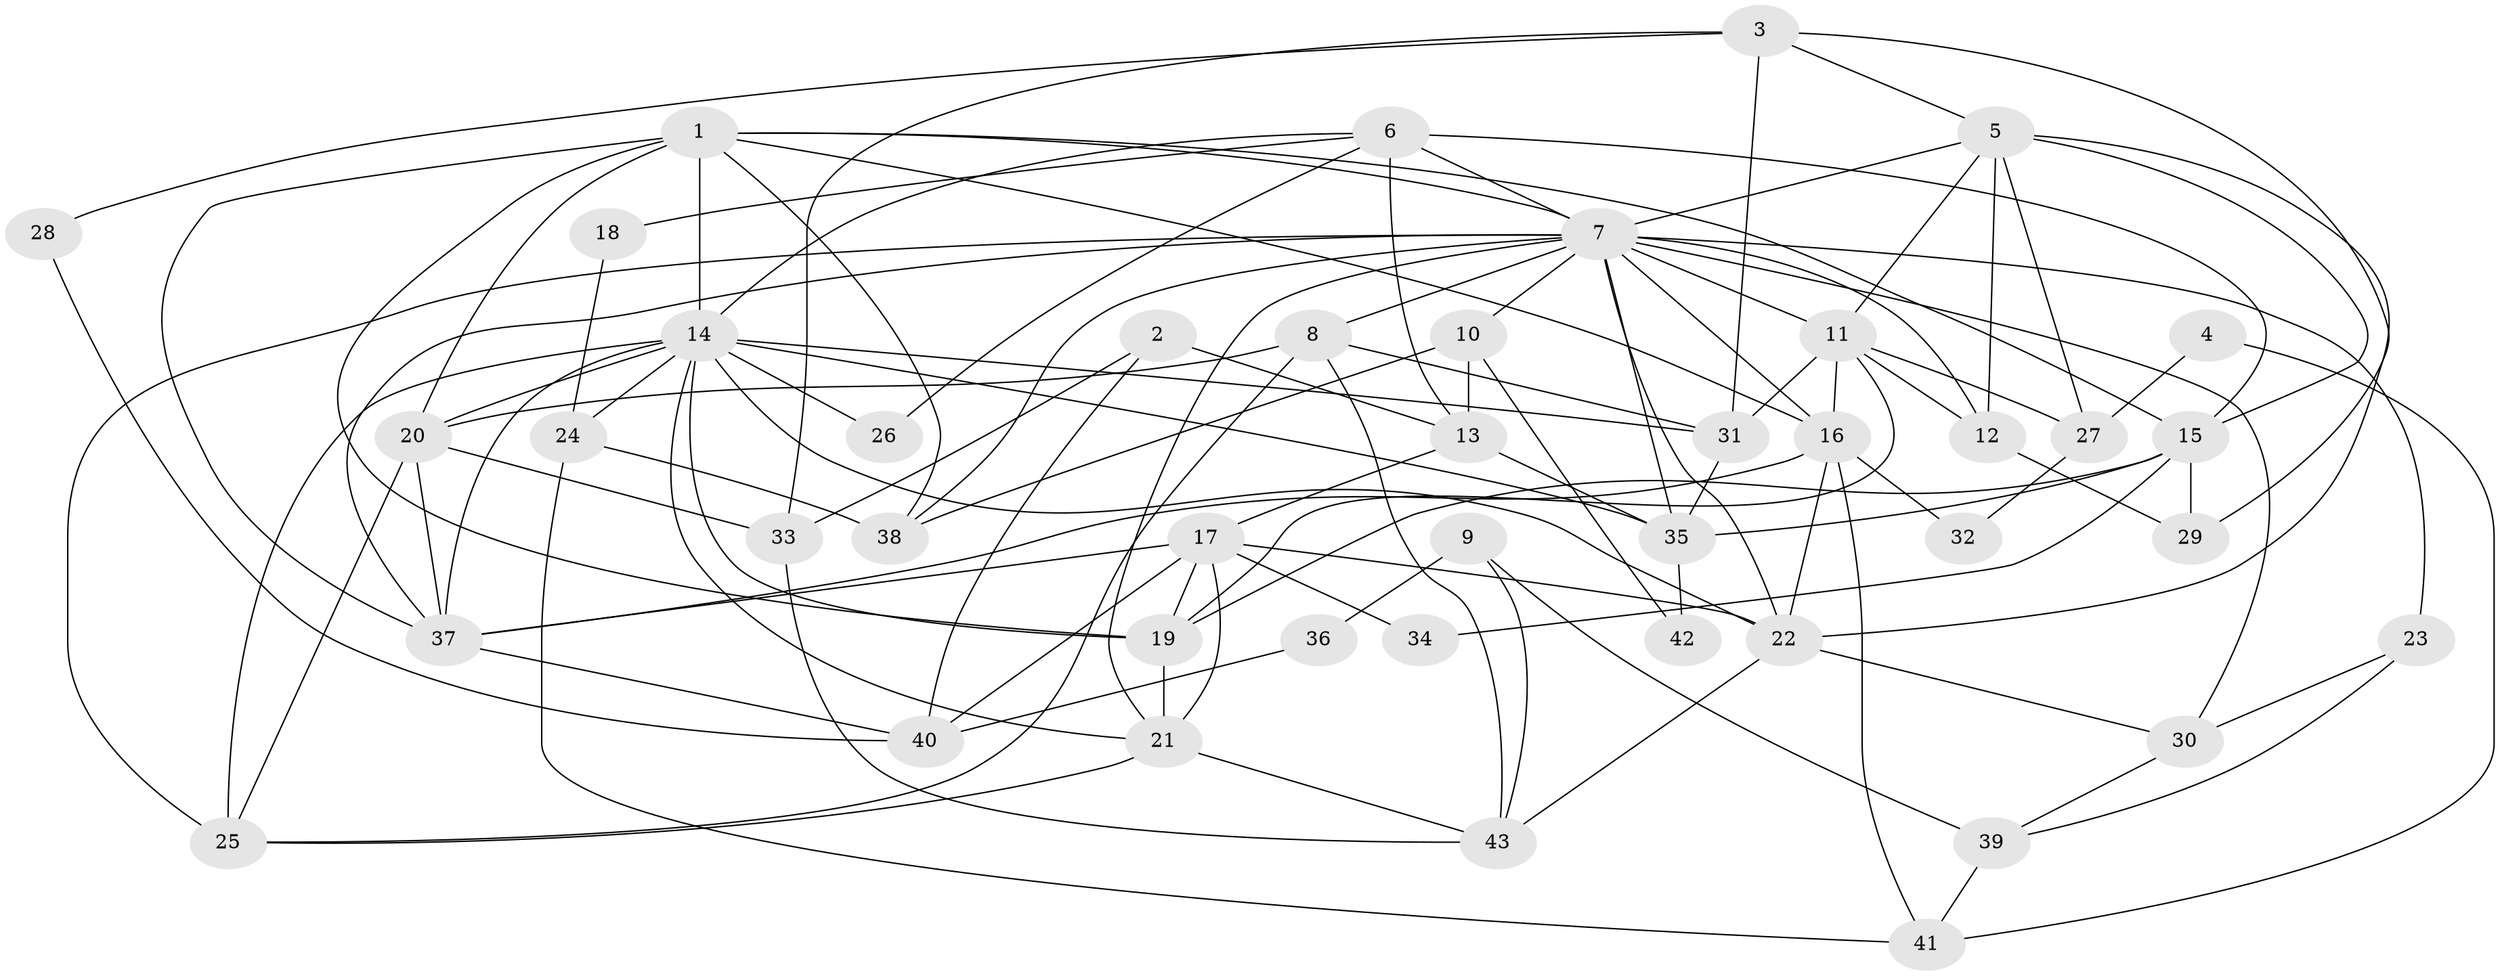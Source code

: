 // original degree distribution, {3: 0.24705882352941178, 5: 0.27058823529411763, 2: 0.16470588235294117, 6: 0.09411764705882353, 4: 0.18823529411764706, 8: 0.011764705882352941, 7: 0.023529411764705882}
// Generated by graph-tools (version 1.1) at 2025/36/03/09/25 02:36:17]
// undirected, 43 vertices, 107 edges
graph export_dot {
graph [start="1"]
  node [color=gray90,style=filled];
  1;
  2;
  3;
  4;
  5;
  6;
  7;
  8;
  9;
  10;
  11;
  12;
  13;
  14;
  15;
  16;
  17;
  18;
  19;
  20;
  21;
  22;
  23;
  24;
  25;
  26;
  27;
  28;
  29;
  30;
  31;
  32;
  33;
  34;
  35;
  36;
  37;
  38;
  39;
  40;
  41;
  42;
  43;
  1 -- 7 [weight=1.0];
  1 -- 14 [weight=1.0];
  1 -- 15 [weight=2.0];
  1 -- 16 [weight=1.0];
  1 -- 19 [weight=3.0];
  1 -- 20 [weight=1.0];
  1 -- 37 [weight=1.0];
  1 -- 38 [weight=1.0];
  2 -- 13 [weight=1.0];
  2 -- 33 [weight=1.0];
  2 -- 40 [weight=1.0];
  3 -- 5 [weight=1.0];
  3 -- 28 [weight=1.0];
  3 -- 29 [weight=1.0];
  3 -- 31 [weight=1.0];
  3 -- 33 [weight=1.0];
  4 -- 27 [weight=1.0];
  4 -- 41 [weight=1.0];
  5 -- 7 [weight=1.0];
  5 -- 11 [weight=2.0];
  5 -- 12 [weight=1.0];
  5 -- 15 [weight=1.0];
  5 -- 22 [weight=1.0];
  5 -- 27 [weight=1.0];
  6 -- 7 [weight=2.0];
  6 -- 13 [weight=1.0];
  6 -- 14 [weight=1.0];
  6 -- 15 [weight=1.0];
  6 -- 18 [weight=1.0];
  6 -- 26 [weight=1.0];
  7 -- 8 [weight=2.0];
  7 -- 10 [weight=2.0];
  7 -- 11 [weight=1.0];
  7 -- 12 [weight=2.0];
  7 -- 16 [weight=1.0];
  7 -- 21 [weight=1.0];
  7 -- 22 [weight=1.0];
  7 -- 23 [weight=1.0];
  7 -- 25 [weight=1.0];
  7 -- 30 [weight=1.0];
  7 -- 35 [weight=1.0];
  7 -- 37 [weight=1.0];
  7 -- 38 [weight=1.0];
  8 -- 20 [weight=1.0];
  8 -- 25 [weight=1.0];
  8 -- 31 [weight=1.0];
  8 -- 43 [weight=1.0];
  9 -- 36 [weight=1.0];
  9 -- 39 [weight=1.0];
  9 -- 43 [weight=1.0];
  10 -- 13 [weight=1.0];
  10 -- 38 [weight=1.0];
  10 -- 42 [weight=1.0];
  11 -- 12 [weight=1.0];
  11 -- 16 [weight=1.0];
  11 -- 19 [weight=1.0];
  11 -- 27 [weight=1.0];
  11 -- 31 [weight=1.0];
  12 -- 29 [weight=1.0];
  13 -- 17 [weight=1.0];
  13 -- 35 [weight=1.0];
  14 -- 19 [weight=1.0];
  14 -- 20 [weight=2.0];
  14 -- 21 [weight=1.0];
  14 -- 22 [weight=1.0];
  14 -- 24 [weight=1.0];
  14 -- 25 [weight=1.0];
  14 -- 26 [weight=2.0];
  14 -- 31 [weight=1.0];
  14 -- 35 [weight=1.0];
  14 -- 37 [weight=1.0];
  15 -- 19 [weight=1.0];
  15 -- 29 [weight=1.0];
  15 -- 34 [weight=2.0];
  15 -- 35 [weight=1.0];
  16 -- 22 [weight=1.0];
  16 -- 32 [weight=1.0];
  16 -- 37 [weight=1.0];
  16 -- 41 [weight=1.0];
  17 -- 19 [weight=1.0];
  17 -- 21 [weight=2.0];
  17 -- 22 [weight=2.0];
  17 -- 34 [weight=1.0];
  17 -- 37 [weight=1.0];
  17 -- 40 [weight=1.0];
  18 -- 24 [weight=1.0];
  19 -- 21 [weight=2.0];
  20 -- 25 [weight=3.0];
  20 -- 33 [weight=1.0];
  20 -- 37 [weight=2.0];
  21 -- 25 [weight=1.0];
  21 -- 43 [weight=1.0];
  22 -- 30 [weight=1.0];
  22 -- 43 [weight=1.0];
  23 -- 30 [weight=1.0];
  23 -- 39 [weight=1.0];
  24 -- 38 [weight=1.0];
  24 -- 41 [weight=1.0];
  27 -- 32 [weight=1.0];
  28 -- 40 [weight=1.0];
  30 -- 39 [weight=1.0];
  31 -- 35 [weight=1.0];
  33 -- 43 [weight=1.0];
  35 -- 42 [weight=1.0];
  36 -- 40 [weight=1.0];
  37 -- 40 [weight=1.0];
  39 -- 41 [weight=1.0];
}

